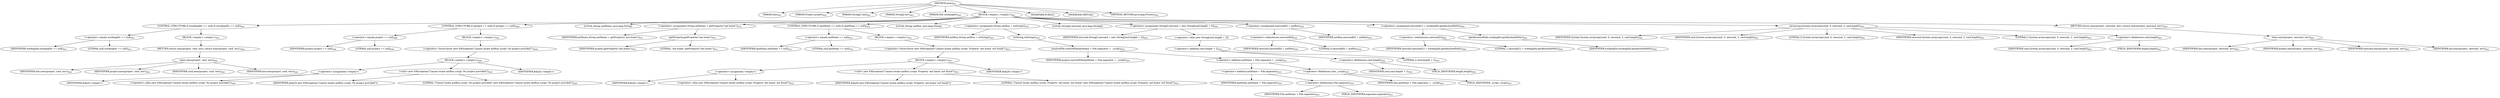 digraph "exec" {  
"1461" [label = <(METHOD,exec)<SUB>641</SUB>> ]
"139" [label = <(PARAM,this)<SUB>641</SUB>> ]
"1462" [label = <(PARAM,Project project)<SUB>641</SUB>> ]
"1463" [label = <(PARAM,String[] cmd)<SUB>641</SUB>> ]
"1464" [label = <(PARAM,String[] env)<SUB>641</SUB>> ]
"1465" [label = <(PARAM,File workingDir)<SUB>641</SUB>> ]
"1466" [label = <(BLOCK,&lt;empty&gt;,&lt;empty&gt;)<SUB>642</SUB>> ]
"1467" [label = <(CONTROL_STRUCTURE,if (workingDir == null),if (workingDir == null))<SUB>643</SUB>> ]
"1468" [label = <(&lt;operator&gt;.equals,workingDir == null)<SUB>643</SUB>> ]
"1469" [label = <(IDENTIFIER,workingDir,workingDir == null)<SUB>643</SUB>> ]
"1470" [label = <(LITERAL,null,workingDir == null)<SUB>643</SUB>> ]
"1471" [label = <(BLOCK,&lt;empty&gt;,&lt;empty&gt;)<SUB>643</SUB>> ]
"1472" [label = <(RETURN,return exec(project, cmd, env);,return exec(project, cmd, env);)<SUB>644</SUB>> ]
"1473" [label = <(exec,exec(project, cmd, env))<SUB>644</SUB>> ]
"138" [label = <(IDENTIFIER,this,exec(project, cmd, env))<SUB>644</SUB>> ]
"1474" [label = <(IDENTIFIER,project,exec(project, cmd, env))<SUB>644</SUB>> ]
"1475" [label = <(IDENTIFIER,cmd,exec(project, cmd, env))<SUB>644</SUB>> ]
"1476" [label = <(IDENTIFIER,env,exec(project, cmd, env))<SUB>644</SUB>> ]
"1477" [label = <(CONTROL_STRUCTURE,if (project == null),if (project == null))<SUB>648</SUB>> ]
"1478" [label = <(&lt;operator&gt;.equals,project == null)<SUB>648</SUB>> ]
"1479" [label = <(IDENTIFIER,project,project == null)<SUB>648</SUB>> ]
"1480" [label = <(LITERAL,null,project == null)<SUB>648</SUB>> ]
"1481" [label = <(BLOCK,&lt;empty&gt;,&lt;empty&gt;)<SUB>648</SUB>> ]
"1482" [label = <(&lt;operator&gt;.throw,throw new IOException(&quot;Cannot locate antRun script: No project provided&quot;);)<SUB>649</SUB>> ]
"1483" [label = <(BLOCK,&lt;empty&gt;,&lt;empty&gt;)<SUB>649</SUB>> ]
"1484" [label = <(&lt;operator&gt;.assignment,&lt;empty&gt;)> ]
"1485" [label = <(IDENTIFIER,$obj25,&lt;empty&gt;)> ]
"1486" [label = <(&lt;operator&gt;.alloc,new IOException(&quot;Cannot locate antRun script: No project provided&quot;))<SUB>649</SUB>> ]
"1487" [label = <(&lt;init&gt;,new IOException(&quot;Cannot locate antRun script: No project provided&quot;))<SUB>649</SUB>> ]
"1488" [label = <(IDENTIFIER,$obj25,new IOException(&quot;Cannot locate antRun script: No project provided&quot;))> ]
"1489" [label = <(LITERAL,&quot;Cannot locate antRun script: No project provided&quot;,new IOException(&quot;Cannot locate antRun script: No project provided&quot;))<SUB>649</SUB>> ]
"1490" [label = <(IDENTIFIER,$obj25,&lt;empty&gt;)> ]
"1491" [label = <(LOCAL,String antHome: java.lang.String)> ]
"1492" [label = <(&lt;operator&gt;.assignment,String antHome = getProperty(&quot;ant.home&quot;))<SUB>651</SUB>> ]
"1493" [label = <(IDENTIFIER,antHome,String antHome = getProperty(&quot;ant.home&quot;))<SUB>651</SUB>> ]
"1494" [label = <(getProperty,getProperty(&quot;ant.home&quot;))<SUB>651</SUB>> ]
"1495" [label = <(IDENTIFIER,project,getProperty(&quot;ant.home&quot;))<SUB>651</SUB>> ]
"1496" [label = <(LITERAL,&quot;ant.home&quot;,getProperty(&quot;ant.home&quot;))<SUB>651</SUB>> ]
"1497" [label = <(CONTROL_STRUCTURE,if (antHome == null),if (antHome == null))<SUB>652</SUB>> ]
"1498" [label = <(&lt;operator&gt;.equals,antHome == null)<SUB>652</SUB>> ]
"1499" [label = <(IDENTIFIER,antHome,antHome == null)<SUB>652</SUB>> ]
"1500" [label = <(LITERAL,null,antHome == null)<SUB>652</SUB>> ]
"1501" [label = <(BLOCK,&lt;empty&gt;,&lt;empty&gt;)<SUB>652</SUB>> ]
"1502" [label = <(&lt;operator&gt;.throw,throw new IOException(&quot;Cannot locate antRun script: Property 'ant.home' not found&quot;);)<SUB>653</SUB>> ]
"1503" [label = <(BLOCK,&lt;empty&gt;,&lt;empty&gt;)<SUB>653</SUB>> ]
"1504" [label = <(&lt;operator&gt;.assignment,&lt;empty&gt;)> ]
"1505" [label = <(IDENTIFIER,$obj26,&lt;empty&gt;)> ]
"1506" [label = <(&lt;operator&gt;.alloc,new IOException(&quot;Cannot locate antRun script: Property 'ant.home' not found&quot;))<SUB>653</SUB>> ]
"1507" [label = <(&lt;init&gt;,new IOException(&quot;Cannot locate antRun script: Property 'ant.home' not found&quot;))<SUB>653</SUB>> ]
"1508" [label = <(IDENTIFIER,$obj26,new IOException(&quot;Cannot locate antRun script: Property 'ant.home' not found&quot;))> ]
"1509" [label = <(LITERAL,&quot;Cannot locate antRun script: Property 'ant.home' not found&quot;,new IOException(&quot;Cannot locate antRun script: Property 'ant.home' not found&quot;))<SUB>653</SUB>> ]
"1510" [label = <(IDENTIFIER,$obj26,&lt;empty&gt;)> ]
"1511" [label = <(LOCAL,String antRun: java.lang.String)> ]
"1512" [label = <(&lt;operator&gt;.assignment,String antRun = toString())<SUB>655</SUB>> ]
"1513" [label = <(IDENTIFIER,antRun,String antRun = toString())<SUB>655</SUB>> ]
"1514" [label = <(toString,toString())<SUB>655</SUB>> ]
"1515" [label = <(resolveFile,resolveFile(antHome + File.separator + _script))<SUB>655</SUB>> ]
"1516" [label = <(IDENTIFIER,project,resolveFile(antHome + File.separator + _script))<SUB>655</SUB>> ]
"1517" [label = <(&lt;operator&gt;.addition,antHome + File.separator + _script)<SUB>655</SUB>> ]
"1518" [label = <(&lt;operator&gt;.addition,antHome + File.separator)<SUB>655</SUB>> ]
"1519" [label = <(IDENTIFIER,antHome,antHome + File.separator)<SUB>655</SUB>> ]
"1520" [label = <(&lt;operator&gt;.fieldAccess,File.separator)<SUB>655</SUB>> ]
"1521" [label = <(IDENTIFIER,File,antHome + File.separator)<SUB>655</SUB>> ]
"1522" [label = <(FIELD_IDENTIFIER,separator,separator)<SUB>655</SUB>> ]
"1523" [label = <(&lt;operator&gt;.fieldAccess,this._script)<SUB>655</SUB>> ]
"1524" [label = <(IDENTIFIER,this,antHome + File.separator + _script)<SUB>655</SUB>> ]
"1525" [label = <(FIELD_IDENTIFIER,_script,_script)<SUB>655</SUB>> ]
"1526" [label = <(LOCAL,String[] newcmd: java.lang.String[])> ]
"1527" [label = <(&lt;operator&gt;.assignment,String[] newcmd = new String[cmd.length + 2])<SUB>658</SUB>> ]
"1528" [label = <(IDENTIFIER,newcmd,String[] newcmd = new String[cmd.length + 2])<SUB>658</SUB>> ]
"1529" [label = <(&lt;operator&gt;.alloc,new String[cmd.length + 2])> ]
"1530" [label = <(&lt;operator&gt;.addition,cmd.length + 2)<SUB>658</SUB>> ]
"1531" [label = <(&lt;operator&gt;.fieldAccess,cmd.length)<SUB>658</SUB>> ]
"1532" [label = <(IDENTIFIER,cmd,cmd.length + 2)<SUB>658</SUB>> ]
"1533" [label = <(FIELD_IDENTIFIER,length,length)<SUB>658</SUB>> ]
"1534" [label = <(LITERAL,2,cmd.length + 2)<SUB>658</SUB>> ]
"1535" [label = <(&lt;operator&gt;.assignment,newcmd[0] = antRun)<SUB>659</SUB>> ]
"1536" [label = <(&lt;operator&gt;.indexAccess,newcmd[0])<SUB>659</SUB>> ]
"1537" [label = <(IDENTIFIER,newcmd,newcmd[0] = antRun)<SUB>659</SUB>> ]
"1538" [label = <(LITERAL,0,newcmd[0] = antRun)<SUB>659</SUB>> ]
"1539" [label = <(IDENTIFIER,antRun,newcmd[0] = antRun)<SUB>659</SUB>> ]
"1540" [label = <(&lt;operator&gt;.assignment,newcmd[1] = workingDir.getAbsolutePath())<SUB>660</SUB>> ]
"1541" [label = <(&lt;operator&gt;.indexAccess,newcmd[1])<SUB>660</SUB>> ]
"1542" [label = <(IDENTIFIER,newcmd,newcmd[1] = workingDir.getAbsolutePath())<SUB>660</SUB>> ]
"1543" [label = <(LITERAL,1,newcmd[1] = workingDir.getAbsolutePath())<SUB>660</SUB>> ]
"1544" [label = <(getAbsolutePath,workingDir.getAbsolutePath())<SUB>660</SUB>> ]
"1545" [label = <(IDENTIFIER,workingDir,workingDir.getAbsolutePath())<SUB>660</SUB>> ]
"1546" [label = <(arraycopy,System.arraycopy(cmd, 0, newcmd, 2, cmd.length))<SUB>661</SUB>> ]
"1547" [label = <(IDENTIFIER,System,System.arraycopy(cmd, 0, newcmd, 2, cmd.length))<SUB>661</SUB>> ]
"1548" [label = <(IDENTIFIER,cmd,System.arraycopy(cmd, 0, newcmd, 2, cmd.length))<SUB>661</SUB>> ]
"1549" [label = <(LITERAL,0,System.arraycopy(cmd, 0, newcmd, 2, cmd.length))<SUB>661</SUB>> ]
"1550" [label = <(IDENTIFIER,newcmd,System.arraycopy(cmd, 0, newcmd, 2, cmd.length))<SUB>661</SUB>> ]
"1551" [label = <(LITERAL,2,System.arraycopy(cmd, 0, newcmd, 2, cmd.length))<SUB>661</SUB>> ]
"1552" [label = <(&lt;operator&gt;.fieldAccess,cmd.length)<SUB>661</SUB>> ]
"1553" [label = <(IDENTIFIER,cmd,System.arraycopy(cmd, 0, newcmd, 2, cmd.length))<SUB>661</SUB>> ]
"1554" [label = <(FIELD_IDENTIFIER,length,length)<SUB>661</SUB>> ]
"1555" [label = <(RETURN,return exec(project, newcmd, env);,return exec(project, newcmd, env);)<SUB>663</SUB>> ]
"1556" [label = <(exec,exec(project, newcmd, env))<SUB>663</SUB>> ]
"140" [label = <(IDENTIFIER,this,exec(project, newcmd, env))<SUB>663</SUB>> ]
"1557" [label = <(IDENTIFIER,project,exec(project, newcmd, env))<SUB>663</SUB>> ]
"1558" [label = <(IDENTIFIER,newcmd,exec(project, newcmd, env))<SUB>663</SUB>> ]
"1559" [label = <(IDENTIFIER,env,exec(project, newcmd, env))<SUB>663</SUB>> ]
"1560" [label = <(MODIFIER,PUBLIC)> ]
"1561" [label = <(MODIFIER,VIRTUAL)> ]
"1562" [label = <(METHOD_RETURN,java.lang.Process)<SUB>641</SUB>> ]
  "1461" -> "139" 
  "1461" -> "1462" 
  "1461" -> "1463" 
  "1461" -> "1464" 
  "1461" -> "1465" 
  "1461" -> "1466" 
  "1461" -> "1560" 
  "1461" -> "1561" 
  "1461" -> "1562" 
  "1466" -> "1467" 
  "1466" -> "1477" 
  "1466" -> "1491" 
  "1466" -> "1492" 
  "1466" -> "1497" 
  "1466" -> "1511" 
  "1466" -> "1512" 
  "1466" -> "1526" 
  "1466" -> "1527" 
  "1466" -> "1535" 
  "1466" -> "1540" 
  "1466" -> "1546" 
  "1466" -> "1555" 
  "1467" -> "1468" 
  "1467" -> "1471" 
  "1468" -> "1469" 
  "1468" -> "1470" 
  "1471" -> "1472" 
  "1472" -> "1473" 
  "1473" -> "138" 
  "1473" -> "1474" 
  "1473" -> "1475" 
  "1473" -> "1476" 
  "1477" -> "1478" 
  "1477" -> "1481" 
  "1478" -> "1479" 
  "1478" -> "1480" 
  "1481" -> "1482" 
  "1482" -> "1483" 
  "1483" -> "1484" 
  "1483" -> "1487" 
  "1483" -> "1490" 
  "1484" -> "1485" 
  "1484" -> "1486" 
  "1487" -> "1488" 
  "1487" -> "1489" 
  "1492" -> "1493" 
  "1492" -> "1494" 
  "1494" -> "1495" 
  "1494" -> "1496" 
  "1497" -> "1498" 
  "1497" -> "1501" 
  "1498" -> "1499" 
  "1498" -> "1500" 
  "1501" -> "1502" 
  "1502" -> "1503" 
  "1503" -> "1504" 
  "1503" -> "1507" 
  "1503" -> "1510" 
  "1504" -> "1505" 
  "1504" -> "1506" 
  "1507" -> "1508" 
  "1507" -> "1509" 
  "1512" -> "1513" 
  "1512" -> "1514" 
  "1514" -> "1515" 
  "1515" -> "1516" 
  "1515" -> "1517" 
  "1517" -> "1518" 
  "1517" -> "1523" 
  "1518" -> "1519" 
  "1518" -> "1520" 
  "1520" -> "1521" 
  "1520" -> "1522" 
  "1523" -> "1524" 
  "1523" -> "1525" 
  "1527" -> "1528" 
  "1527" -> "1529" 
  "1529" -> "1530" 
  "1530" -> "1531" 
  "1530" -> "1534" 
  "1531" -> "1532" 
  "1531" -> "1533" 
  "1535" -> "1536" 
  "1535" -> "1539" 
  "1536" -> "1537" 
  "1536" -> "1538" 
  "1540" -> "1541" 
  "1540" -> "1544" 
  "1541" -> "1542" 
  "1541" -> "1543" 
  "1544" -> "1545" 
  "1546" -> "1547" 
  "1546" -> "1548" 
  "1546" -> "1549" 
  "1546" -> "1550" 
  "1546" -> "1551" 
  "1546" -> "1552" 
  "1552" -> "1553" 
  "1552" -> "1554" 
  "1555" -> "1556" 
  "1556" -> "140" 
  "1556" -> "1557" 
  "1556" -> "1558" 
  "1556" -> "1559" 
}
